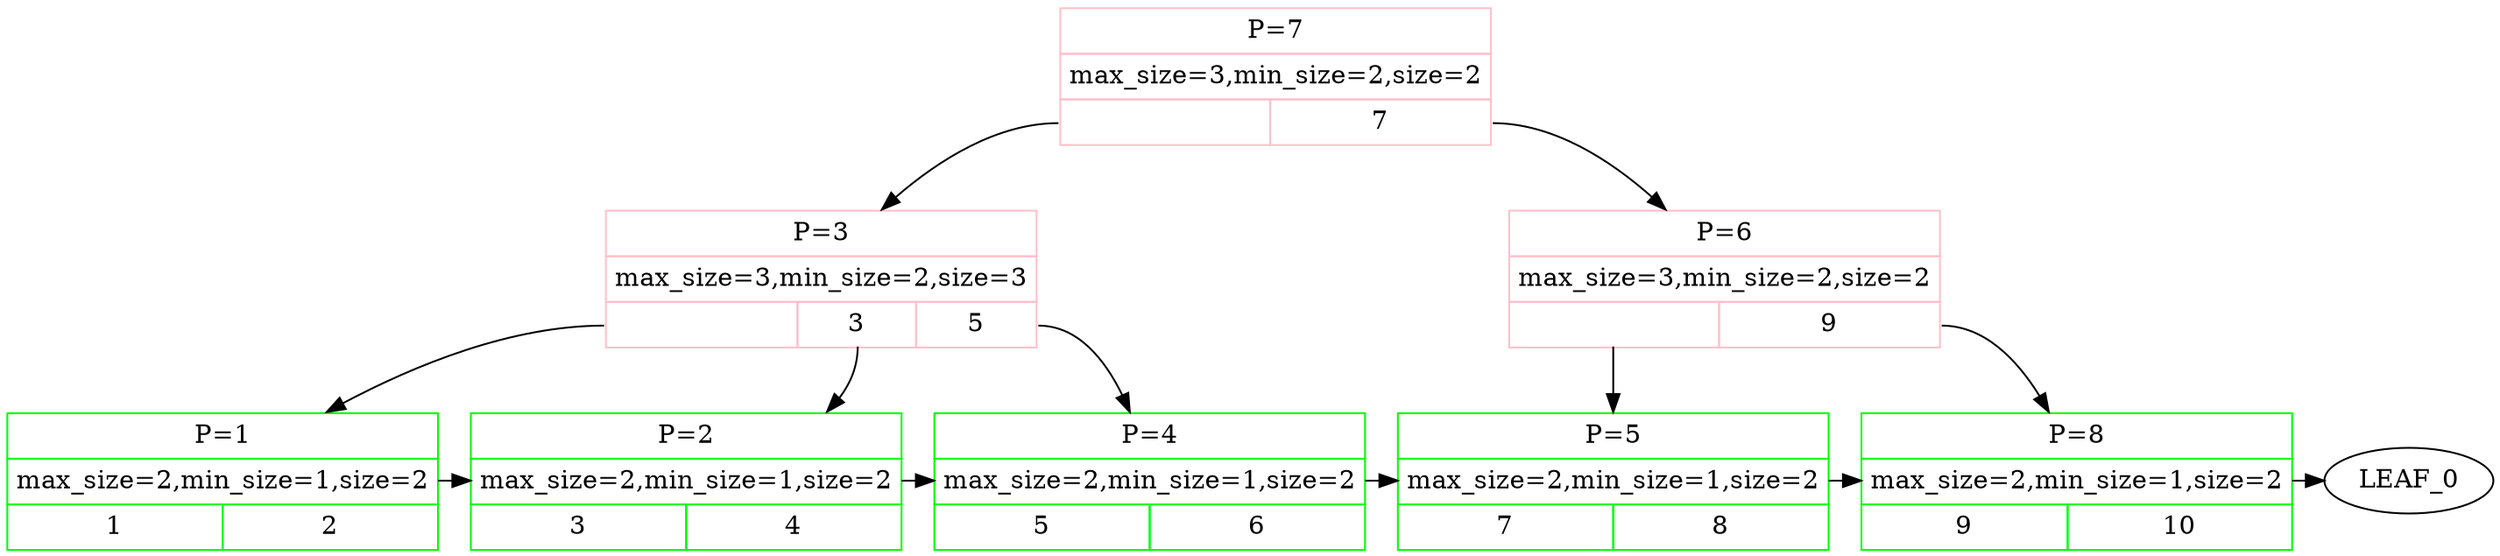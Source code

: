 digraph G {
INT_7[shape=plain color=pink label=<<TABLE BORDER="0" CELLBORDER="1" CELLSPACING="0" CELLPADDING="4">
<TR><TD COLSPAN="2">P=7</TD></TR>
<TR><TD COLSPAN="2">max_size=3,min_size=2,size=2</TD></TR>
<TR><TD PORT="p3"> </TD>
<TD PORT="p6">7</TD>
</TR></TABLE>>];
INT_3[shape=plain color=pink label=<<TABLE BORDER="0" CELLBORDER="1" CELLSPACING="0" CELLPADDING="4">
<TR><TD COLSPAN="3">P=3</TD></TR>
<TR><TD COLSPAN="3">max_size=3,min_size=2,size=3</TD></TR>
<TR><TD PORT="p1"> </TD>
<TD PORT="p2">3</TD>
<TD PORT="p4">5</TD>
</TR></TABLE>>];
INT_7:p3 -> INT_3;
LEAF_1[shape=plain color=green label=<<TABLE BORDER="0" CELLBORDER="1" CELLSPACING="0" CELLPADDING="4">
<TR><TD COLSPAN="2">P=1</TD></TR>
<TR><TD COLSPAN="2">max_size=2,min_size=1,size=2</TD></TR>
<TR><TD>1</TD>
<TD>2</TD>
</TR></TABLE>>];
LEAF_1 -> LEAF_2;
{rank=same LEAF_1 LEAF_2};
INT_3:p1 -> LEAF_1;
LEAF_2[shape=plain color=green label=<<TABLE BORDER="0" CELLBORDER="1" CELLSPACING="0" CELLPADDING="4">
<TR><TD COLSPAN="2">P=2</TD></TR>
<TR><TD COLSPAN="2">max_size=2,min_size=1,size=2</TD></TR>
<TR><TD>3</TD>
<TD>4</TD>
</TR></TABLE>>];
LEAF_2 -> LEAF_4;
{rank=same LEAF_2 LEAF_4};
INT_3:p2 -> LEAF_2;
LEAF_4[shape=plain color=green label=<<TABLE BORDER="0" CELLBORDER="1" CELLSPACING="0" CELLPADDING="4">
<TR><TD COLSPAN="2">P=4</TD></TR>
<TR><TD COLSPAN="2">max_size=2,min_size=1,size=2</TD></TR>
<TR><TD>5</TD>
<TD>6</TD>
</TR></TABLE>>];
LEAF_4 -> LEAF_5;
{rank=same LEAF_4 LEAF_5};
INT_3:p4 -> LEAF_4;
INT_6[shape=plain color=pink label=<<TABLE BORDER="0" CELLBORDER="1" CELLSPACING="0" CELLPADDING="4">
<TR><TD COLSPAN="2">P=6</TD></TR>
<TR><TD COLSPAN="2">max_size=3,min_size=2,size=2</TD></TR>
<TR><TD PORT="p5"> </TD>
<TD PORT="p8">9</TD>
</TR></TABLE>>];
INT_7:p6 -> INT_6;
LEAF_5[shape=plain color=green label=<<TABLE BORDER="0" CELLBORDER="1" CELLSPACING="0" CELLPADDING="4">
<TR><TD COLSPAN="2">P=5</TD></TR>
<TR><TD COLSPAN="2">max_size=2,min_size=1,size=2</TD></TR>
<TR><TD>7</TD>
<TD>8</TD>
</TR></TABLE>>];
LEAF_5 -> LEAF_8;
{rank=same LEAF_5 LEAF_8};
INT_6:p5 -> LEAF_5;
LEAF_8[shape=plain color=green label=<<TABLE BORDER="0" CELLBORDER="1" CELLSPACING="0" CELLPADDING="4">
<TR><TD COLSPAN="2">P=8</TD></TR>
<TR><TD COLSPAN="2">max_size=2,min_size=1,size=2</TD></TR>
<TR><TD>9</TD>
<TD>10</TD>
</TR></TABLE>>];
LEAF_8 -> LEAF_0;
{rank=same LEAF_8 LEAF_0};
INT_6:p8 -> LEAF_8;
{rank=same INT_3 INT_6};
}
